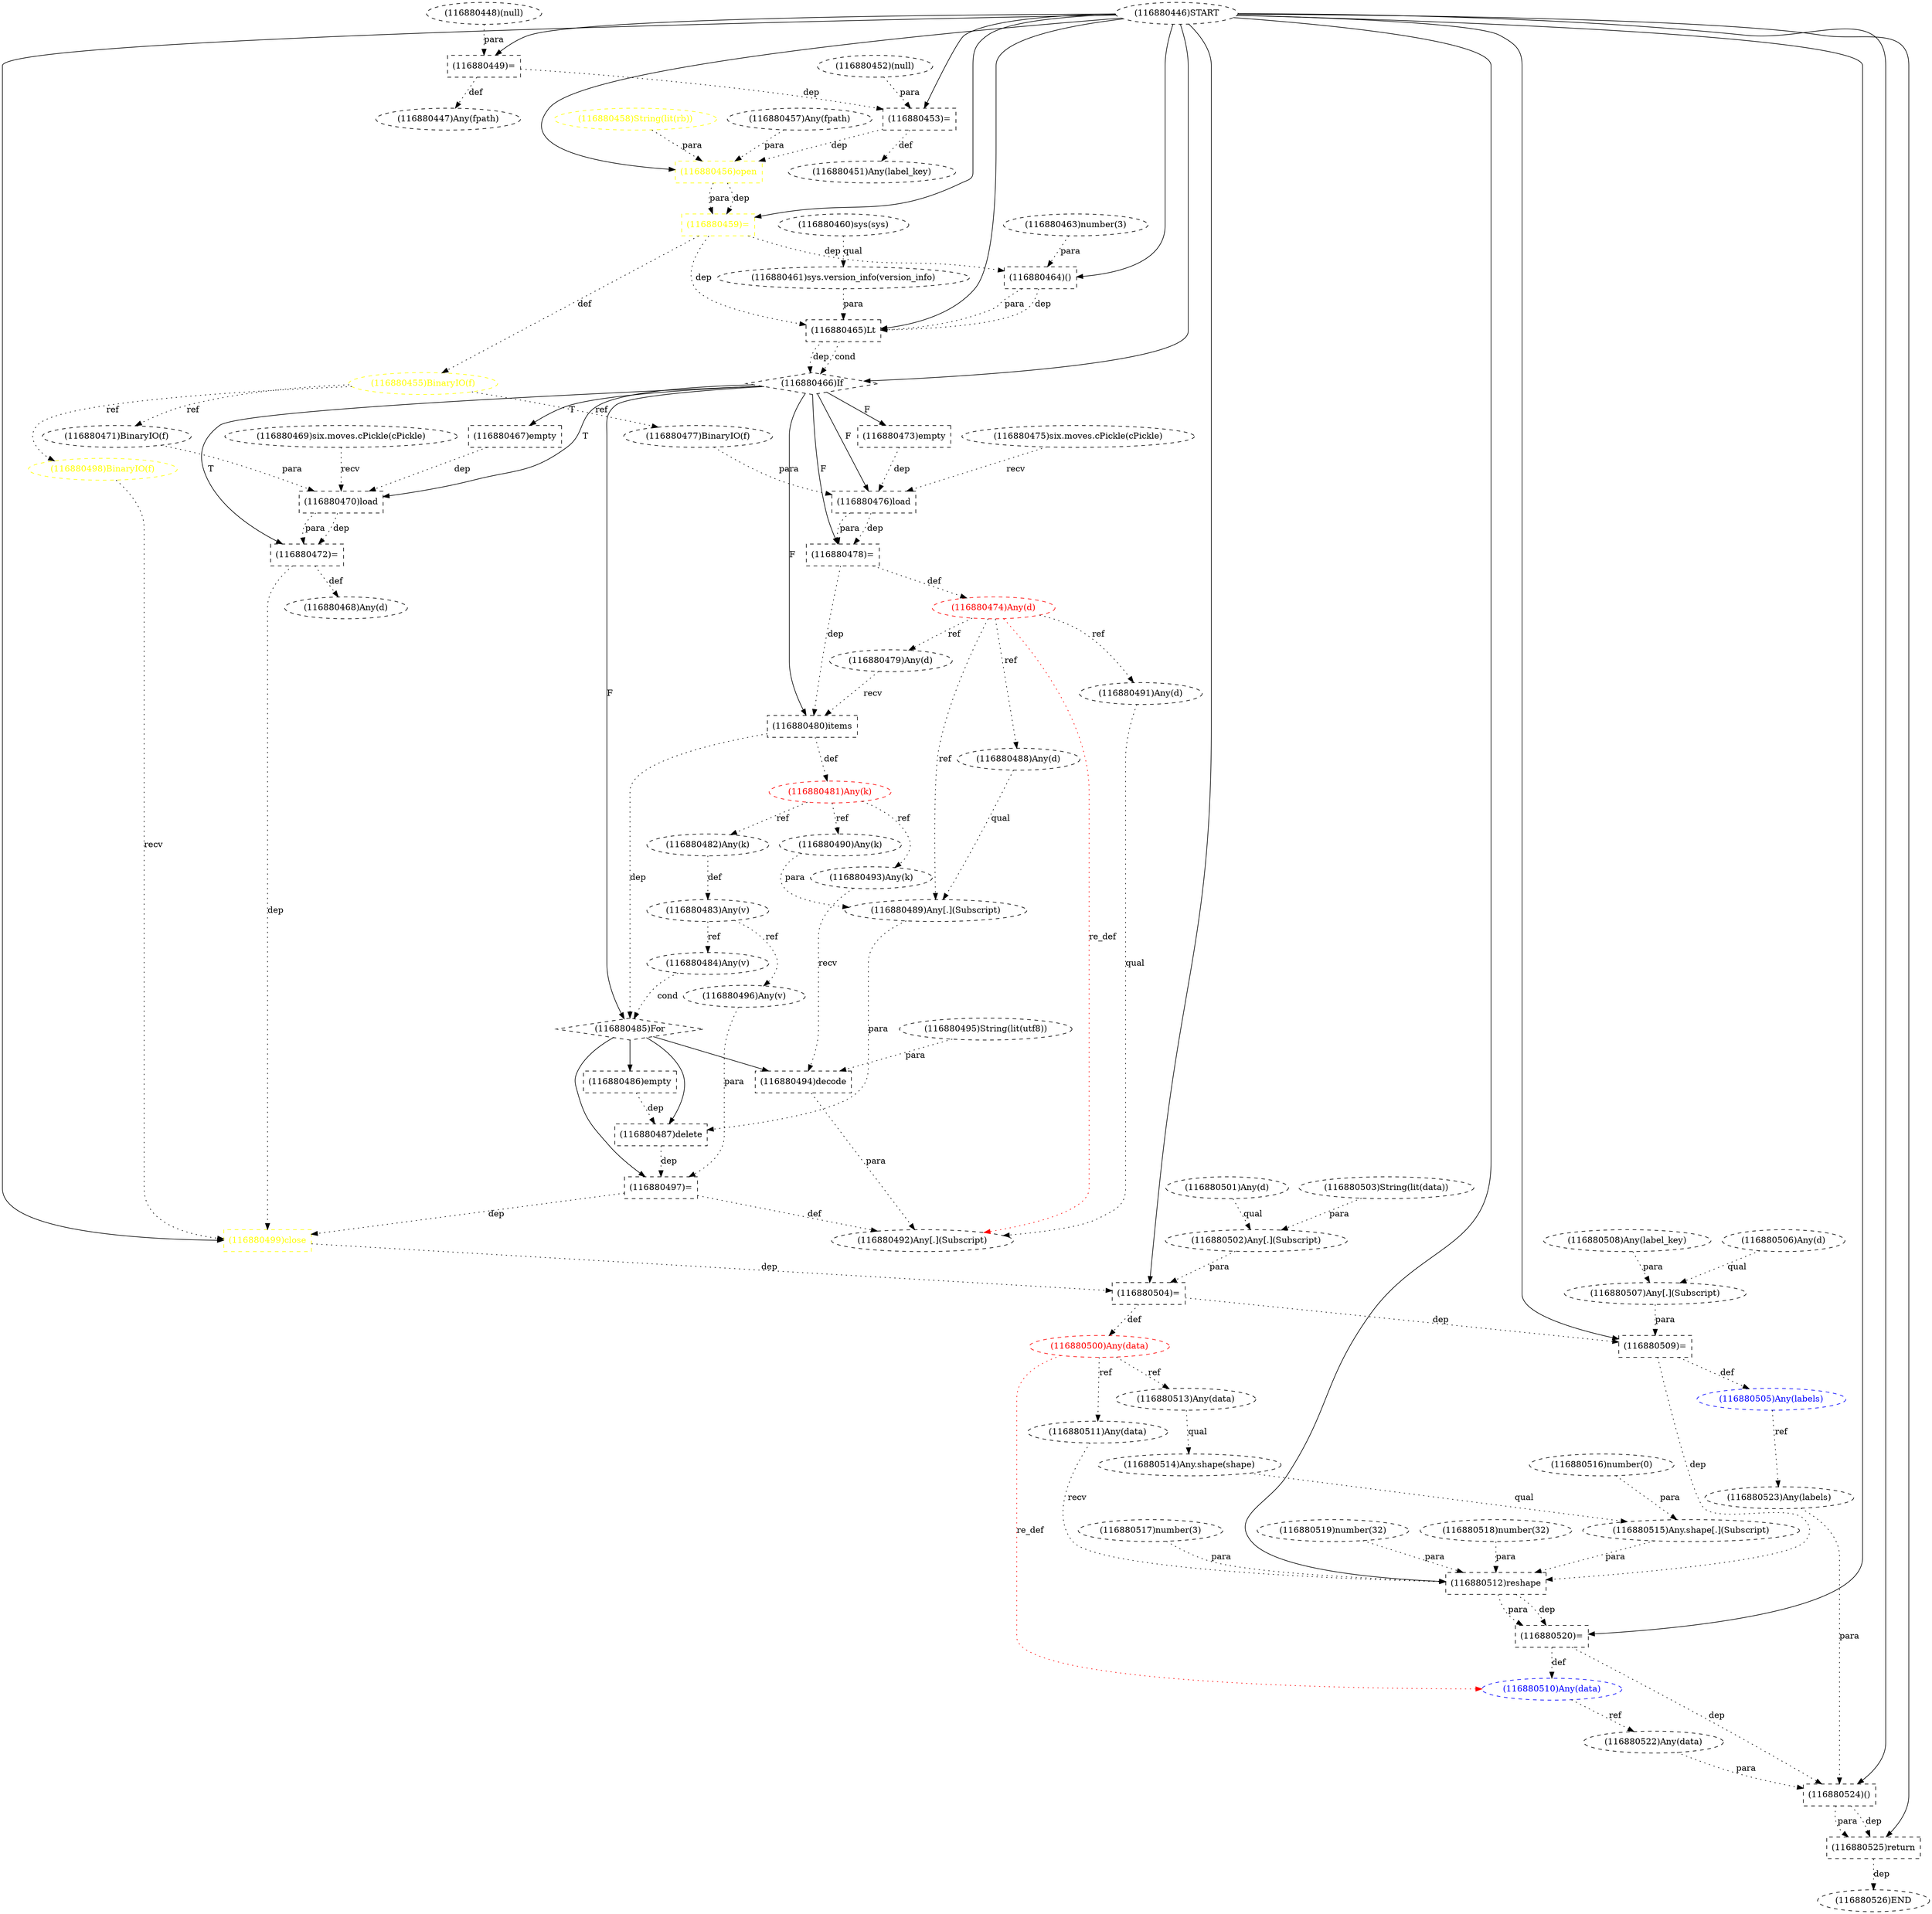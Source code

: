 digraph G {
1 [label="(116880510)Any(data)" shape=ellipse style=dashed color=blue fontcolor=blue]
2 [label="(116880500)Any(data)" shape=ellipse style=dashed color=red fontcolor=red]
3 [label="(116880466)If" shape=diamond style=dashed]
4 [label="(116880511)Any(data)" shape=ellipse style=dashed]
5 [label="(116880525)return" shape=box style=dashed]
6 [label="(116880473)empty" shape=box style=dashed]
7 [label="(116880482)Any(k)" shape=ellipse style=dashed]
8 [label="(116880469)six.moves.cPickle(cPickle)" shape=ellipse style=dashed]
9 [label="(116880474)Any(d)" shape=ellipse style=dashed color=red fontcolor=red]
10 [label="(116880492)Any[.](Subscript)" shape=ellipse style=dashed]
11 [label="(116880475)six.moves.cPickle(cPickle)" shape=ellipse style=dashed]
12 [label="(116880484)Any(v)" shape=ellipse style=dashed]
13 [label="(116880520)=" shape=box style=dashed]
14 [label="(116880507)Any[.](Subscript)" shape=ellipse style=dashed]
15 [label="(116880515)Any.shape[.](Subscript)" shape=ellipse style=dashed]
16 [label="(116880456)open" shape=box style=dashed color=yellow fontcolor=yellow]
17 [label="(116880496)Any(v)" shape=ellipse style=dashed]
18 [label="(116880483)Any(v)" shape=ellipse style=dashed color=black fontcolor=black]
19 [label="(116880501)Any(d)" shape=ellipse style=dashed]
20 [label="(116880493)Any(k)" shape=ellipse style=dashed]
21 [label="(116880458)String(lit(rb))" shape=ellipse style=dashed color=yellow fontcolor=yellow]
22 [label="(116880449)=" shape=box style=dashed]
23 [label="(116880506)Any(d)" shape=ellipse style=dashed]
24 [label="(116880455)BinaryIO(f)" shape=ellipse style=dashed color=yellow fontcolor=yellow]
25 [label="(116880504)=" shape=box style=dashed]
26 [label="(116880514)Any.shape(shape)" shape=ellipse style=dashed]
27 [label="(116880509)=" shape=box style=dashed]
28 [label="(116880479)Any(d)" shape=ellipse style=dashed]
29 [label="(116880513)Any(data)" shape=ellipse style=dashed]
30 [label="(116880503)String(lit(data))" shape=ellipse style=dashed]
31 [label="(116880463)number(3)" shape=ellipse style=dashed]
32 [label="(116880448)(null)" shape=ellipse style=dashed]
33 [label="(116880498)BinaryIO(f)" shape=ellipse style=dashed color=yellow fontcolor=yellow]
34 [label="(116880512)reshape" shape=box style=dashed]
35 [label="(116880457)Any(fpath)" shape=ellipse style=dashed]
36 [label="(116880491)Any(d)" shape=ellipse style=dashed]
37 [label="(116880476)load" shape=box style=dashed]
38 [label="(116880517)number(3)" shape=ellipse style=dashed]
39 [label="(116880468)Any(d)" shape=ellipse style=dashed]
40 [label="(116880459)=" shape=box style=dashed color=yellow fontcolor=yellow]
41 [label="(116880477)BinaryIO(f)" shape=ellipse style=dashed]
42 [label="(116880489)Any[.](Subscript)" shape=ellipse style=dashed]
43 [label="(116880460)sys(sys)" shape=ellipse style=dashed]
44 [label="(116880452)(null)" shape=ellipse style=dashed]
45 [label="(116880497)=" shape=box style=dashed]
46 [label="(116880490)Any(k)" shape=ellipse style=dashed]
47 [label="(116880480)items" shape=box style=dashed]
48 [label="(116880472)=" shape=box style=dashed]
49 [label="(116880478)=" shape=box style=dashed]
50 [label="(116880523)Any(labels)" shape=ellipse style=dashed]
51 [label="(116880471)BinaryIO(f)" shape=ellipse style=dashed]
52 [label="(116880488)Any(d)" shape=ellipse style=dashed]
53 [label="(116880526)END" style=dashed]
54 [label="(116880487)delete" shape=box style=dashed]
55 [label="(116880495)String(lit(utf8))" shape=ellipse style=dashed]
56 [label="(116880505)Any(labels)" shape=ellipse style=dashed color=blue fontcolor=blue]
57 [label="(116880481)Any(k)" shape=ellipse style=dashed color=red fontcolor=red]
58 [label="(116880486)empty" shape=box style=dashed]
59 [label="(116880446)START" style=dashed]
60 [label="(116880453)=" shape=box style=dashed]
61 [label="(116880467)empty" shape=box style=dashed]
62 [label="(116880499)close" shape=box style=dashed color=yellow fontcolor=yellow]
63 [label="(116880508)Any(label_key)" shape=ellipse style=dashed]
64 [label="(116880470)load" shape=box style=dashed]
65 [label="(116880516)number(0)" shape=ellipse style=dashed]
66 [label="(116880461)sys.version_info(version_info)" shape=ellipse style=dashed]
67 [label="(116880519)number(32)" shape=ellipse style=dashed]
68 [label="(116880447)Any(fpath)" shape=ellipse style=dashed]
69 [label="(116880464)()" shape=box style=dashed]
70 [label="(116880524)()" shape=box style=dashed]
71 [label="(116880451)Any(label_key)" shape=ellipse style=dashed]
72 [label="(116880485)For" shape=diamond style=dashed]
73 [label="(116880518)number(32)" shape=ellipse style=dashed]
74 [label="(116880522)Any(data)" shape=ellipse style=dashed]
75 [label="(116880494)decode" shape=box style=dashed]
76 [label="(116880502)Any[.](Subscript)" shape=ellipse style=dashed]
77 [label="(116880465)Lt" shape=box style=dashed]
13 -> 1 [label="def" style=dotted];
2 -> 1 [label="re_def" style=dotted color=red];
25 -> 2 [label="def" style=dotted];
59 -> 3 [label="" style=solid];
77 -> 3 [label="dep" style=dotted];
77 -> 3 [label="cond" style=dotted];
2 -> 4 [label="ref" style=dotted];
59 -> 5 [label="" style=solid];
70 -> 5 [label="dep" style=dotted];
70 -> 5 [label="para" style=dotted];
3 -> 6 [label="F"];
57 -> 7 [label="ref" style=dotted];
49 -> 9 [label="def" style=dotted];
36 -> 10 [label="qual" style=dotted];
75 -> 10 [label="para" style=dotted];
45 -> 10 [label="def" style=dotted];
9 -> 10 [label="re_def" style=dotted color=red];
18 -> 12 [label="ref" style=dotted];
59 -> 13 [label="" style=solid];
34 -> 13 [label="dep" style=dotted];
34 -> 13 [label="para" style=dotted];
23 -> 14 [label="qual" style=dotted];
63 -> 14 [label="para" style=dotted];
26 -> 15 [label="qual" style=dotted];
65 -> 15 [label="para" style=dotted];
59 -> 16 [label="" style=solid];
35 -> 16 [label="para" style=dotted];
21 -> 16 [label="para" style=dotted];
60 -> 16 [label="dep" style=dotted];
18 -> 17 [label="ref" style=dotted];
7 -> 18 [label="def" style=dotted];
57 -> 20 [label="ref" style=dotted];
59 -> 22 [label="" style=solid];
32 -> 22 [label="para" style=dotted];
40 -> 24 [label="def" style=dotted];
59 -> 25 [label="" style=solid];
76 -> 25 [label="para" style=dotted];
62 -> 25 [label="dep" style=dotted];
29 -> 26 [label="qual" style=dotted];
59 -> 27 [label="" style=solid];
14 -> 27 [label="para" style=dotted];
25 -> 27 [label="dep" style=dotted];
9 -> 28 [label="ref" style=dotted];
2 -> 29 [label="ref" style=dotted];
24 -> 33 [label="ref" style=dotted];
59 -> 34 [label="" style=solid];
4 -> 34 [label="recv" style=dotted];
15 -> 34 [label="para" style=dotted];
38 -> 34 [label="para" style=dotted];
73 -> 34 [label="para" style=dotted];
67 -> 34 [label="para" style=dotted];
27 -> 34 [label="dep" style=dotted];
9 -> 36 [label="ref" style=dotted];
3 -> 37 [label="F"];
11 -> 37 [label="recv" style=dotted];
41 -> 37 [label="para" style=dotted];
6 -> 37 [label="dep" style=dotted];
48 -> 39 [label="def" style=dotted];
59 -> 40 [label="" style=solid];
16 -> 40 [label="dep" style=dotted];
16 -> 40 [label="para" style=dotted];
24 -> 41 [label="ref" style=dotted];
52 -> 42 [label="qual" style=dotted];
46 -> 42 [label="para" style=dotted];
9 -> 42 [label="ref" style=dotted];
72 -> 45 [label="" style=solid];
17 -> 45 [label="para" style=dotted];
54 -> 45 [label="dep" style=dotted];
57 -> 46 [label="ref" style=dotted];
3 -> 47 [label="F"];
28 -> 47 [label="recv" style=dotted];
49 -> 47 [label="dep" style=dotted];
3 -> 48 [label="T"];
64 -> 48 [label="dep" style=dotted];
64 -> 48 [label="para" style=dotted];
3 -> 49 [label="F"];
37 -> 49 [label="dep" style=dotted];
37 -> 49 [label="para" style=dotted];
56 -> 50 [label="ref" style=dotted];
24 -> 51 [label="ref" style=dotted];
9 -> 52 [label="ref" style=dotted];
5 -> 53 [label="dep" style=dotted];
72 -> 54 [label="" style=solid];
42 -> 54 [label="para" style=dotted];
58 -> 54 [label="dep" style=dotted];
27 -> 56 [label="def" style=dotted];
47 -> 57 [label="def" style=dotted];
72 -> 58 [label="" style=solid];
59 -> 60 [label="" style=solid];
44 -> 60 [label="para" style=dotted];
22 -> 60 [label="dep" style=dotted];
3 -> 61 [label="T"];
59 -> 62 [label="" style=solid];
33 -> 62 [label="recv" style=dotted];
45 -> 62 [label="dep" style=dotted];
48 -> 62 [label="dep" style=dotted];
3 -> 64 [label="T"];
8 -> 64 [label="recv" style=dotted];
51 -> 64 [label="para" style=dotted];
61 -> 64 [label="dep" style=dotted];
43 -> 66 [label="qual" style=dotted];
22 -> 68 [label="def" style=dotted];
59 -> 69 [label="" style=solid];
31 -> 69 [label="para" style=dotted];
40 -> 69 [label="dep" style=dotted];
59 -> 70 [label="" style=solid];
74 -> 70 [label="para" style=dotted];
50 -> 70 [label="para" style=dotted];
13 -> 70 [label="dep" style=dotted];
60 -> 71 [label="def" style=dotted];
3 -> 72 [label="F"];
47 -> 72 [label="dep" style=dotted];
12 -> 72 [label="cond" style=dotted];
1 -> 74 [label="ref" style=dotted];
72 -> 75 [label="" style=solid];
20 -> 75 [label="recv" style=dotted];
55 -> 75 [label="para" style=dotted];
19 -> 76 [label="qual" style=dotted];
30 -> 76 [label="para" style=dotted];
59 -> 77 [label="" style=solid];
66 -> 77 [label="para" style=dotted];
69 -> 77 [label="dep" style=dotted];
69 -> 77 [label="para" style=dotted];
40 -> 77 [label="dep" style=dotted];
}